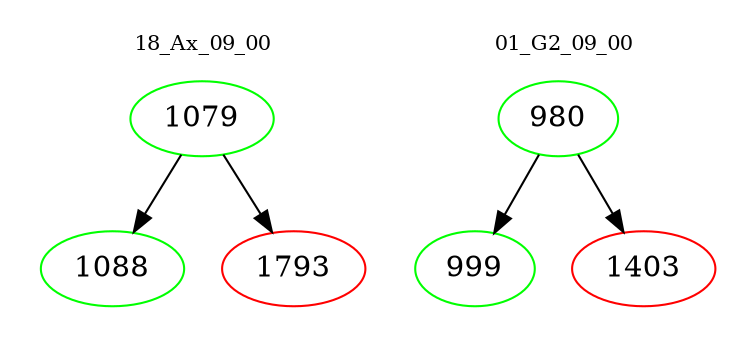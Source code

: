 digraph{
subgraph cluster_0 {
color = white
label = "18_Ax_09_00";
fontsize=10;
T0_1079 [label="1079", color="green"]
T0_1079 -> T0_1088 [color="black"]
T0_1088 [label="1088", color="green"]
T0_1079 -> T0_1793 [color="black"]
T0_1793 [label="1793", color="red"]
}
subgraph cluster_1 {
color = white
label = "01_G2_09_00";
fontsize=10;
T1_980 [label="980", color="green"]
T1_980 -> T1_999 [color="black"]
T1_999 [label="999", color="green"]
T1_980 -> T1_1403 [color="black"]
T1_1403 [label="1403", color="red"]
}
}
